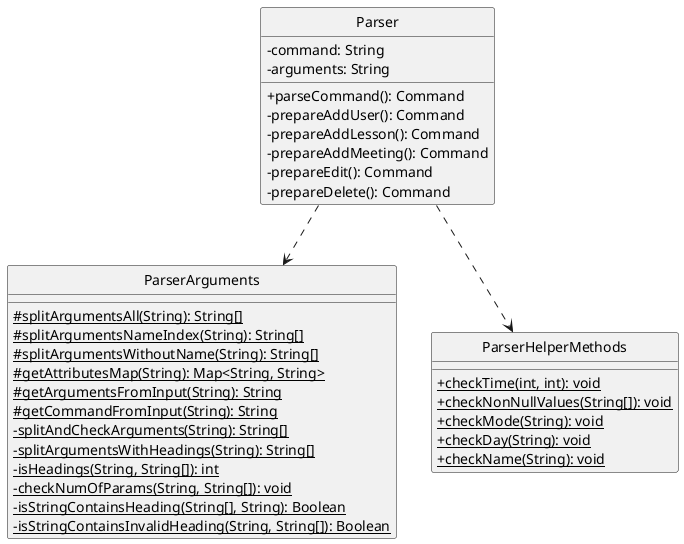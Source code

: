 @startuml
hide circle
skinparam classAttributeIconSize 0

class Parser {
-command: String
-arguments: String

+parseCommand(): Command
-prepareAddUser(): Command
-prepareAddLesson(): Command
-prepareAddMeeting(): Command
-prepareEdit(): Command
-prepareDelete(): Command
}

class ParserArguments {
#{static} splitArgumentsAll(String): String[]
#{static} splitArgumentsNameIndex(String): String[]
#{static} splitArgumentsWithoutName(String): String[]
#{static} getAttributesMap(String): Map<String, String>
#{static} getArgumentsFromInput(String): String
#{static} getCommandFromInput(String): String
-{static} splitAndCheckArguments(String): String[]
-{static} splitArgumentsWithHeadings(String): String[]
-{static} isHeadings(String, String[]): int
-{static} checkNumOfParams(String, String[]): void
-{static} isStringContainsHeading(String[], String): Boolean
-{static} isStringContainsInvalidHeading(String, String[]): Boolean
}

class ParserHelperMethods {
+{static} checkTime(int, int): void
+{static} checkNonNullValues(String[]): void
+{static} checkMode(String): void
+{static} checkDay(String): void
+{static} checkName(String): void
}

Parser ..> ParserHelperMethods
Parser ..> ParserArguments

@enduml